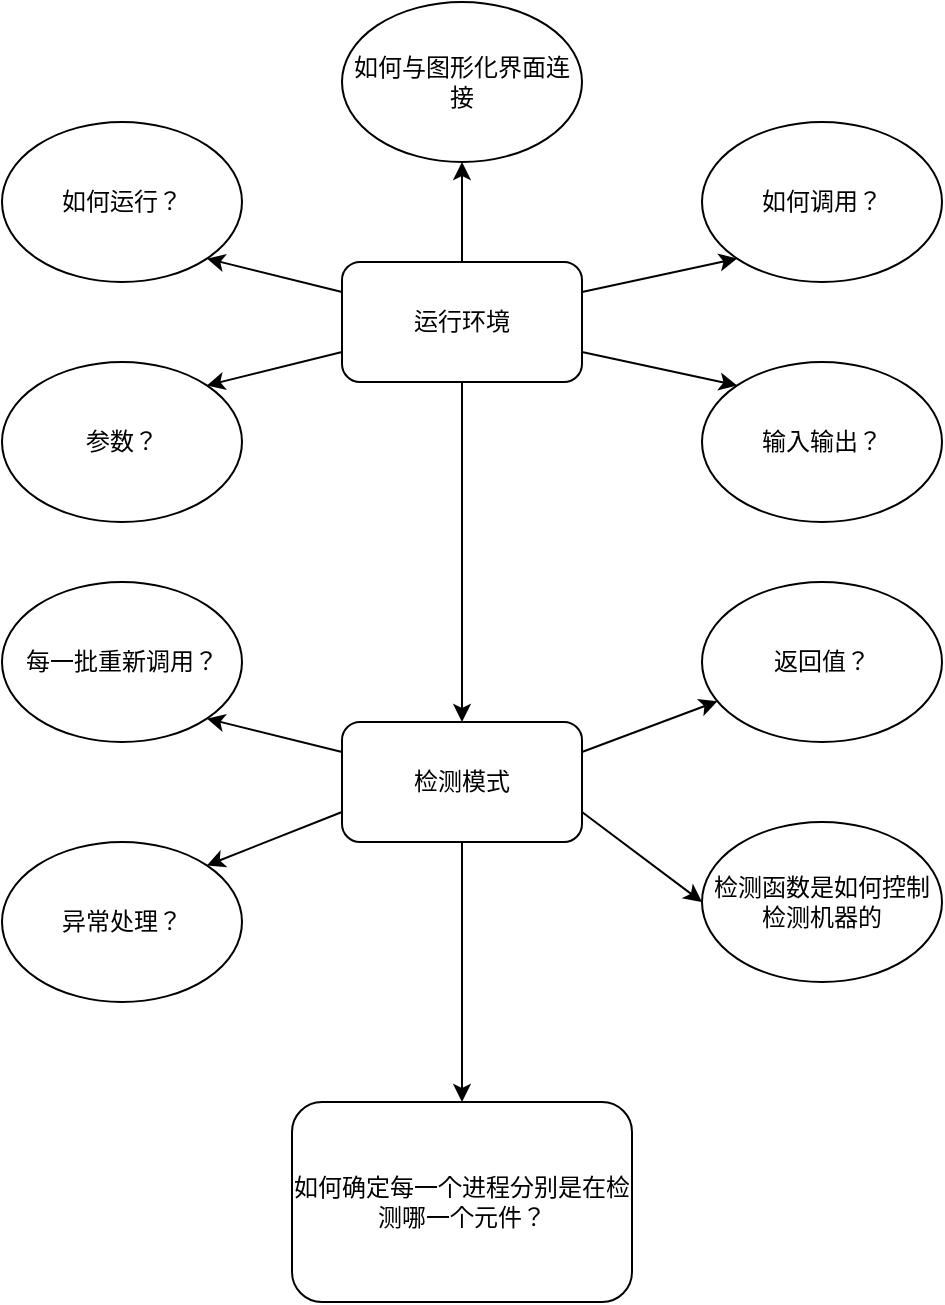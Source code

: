 <mxfile version="12.4.2" type="github" pages="1">
  <diagram id="vwRVSGRExoILKO8653nr" name="Page-1">
    <mxGraphModel dx="1422" dy="833" grid="1" gridSize="10" guides="1" tooltips="1" connect="1" arrows="1" fold="1" page="1" pageScale="1" pageWidth="827" pageHeight="1169" math="0" shadow="0">
      <root>
        <mxCell id="0"/>
        <mxCell id="1" parent="0"/>
        <mxCell id="nxdca8MpELLJALbLYks6-7" style="rounded=0;orthogonalLoop=1;jettySize=auto;html=1;exitX=0;exitY=0.25;exitDx=0;exitDy=0;entryX=1;entryY=1;entryDx=0;entryDy=0;" parent="1" source="nxdca8MpELLJALbLYks6-1" target="nxdca8MpELLJALbLYks6-2" edge="1">
          <mxGeometry relative="1" as="geometry"/>
        </mxCell>
        <mxCell id="nxdca8MpELLJALbLYks6-8" style="edgeStyle=none;rounded=0;orthogonalLoop=1;jettySize=auto;html=1;exitX=0;exitY=0.75;exitDx=0;exitDy=0;entryX=1;entryY=0;entryDx=0;entryDy=0;" parent="1" source="nxdca8MpELLJALbLYks6-1" target="nxdca8MpELLJALbLYks6-4" edge="1">
          <mxGeometry relative="1" as="geometry"/>
        </mxCell>
        <mxCell id="nxdca8MpELLJALbLYks6-9" style="edgeStyle=none;rounded=0;orthogonalLoop=1;jettySize=auto;html=1;exitX=1;exitY=0.25;exitDx=0;exitDy=0;entryX=0;entryY=1;entryDx=0;entryDy=0;" parent="1" source="nxdca8MpELLJALbLYks6-1" target="nxdca8MpELLJALbLYks6-3" edge="1">
          <mxGeometry relative="1" as="geometry"/>
        </mxCell>
        <mxCell id="nxdca8MpELLJALbLYks6-10" style="edgeStyle=none;rounded=0;orthogonalLoop=1;jettySize=auto;html=1;exitX=1;exitY=0.75;exitDx=0;exitDy=0;entryX=0;entryY=0;entryDx=0;entryDy=0;" parent="1" source="nxdca8MpELLJALbLYks6-1" target="nxdca8MpELLJALbLYks6-5" edge="1">
          <mxGeometry relative="1" as="geometry"/>
        </mxCell>
        <mxCell id="nxdca8MpELLJALbLYks6-12" style="edgeStyle=none;rounded=0;orthogonalLoop=1;jettySize=auto;html=1;" parent="1" source="nxdca8MpELLJALbLYks6-1" target="nxdca8MpELLJALbLYks6-11" edge="1">
          <mxGeometry relative="1" as="geometry"/>
        </mxCell>
        <mxCell id="nxdca8MpELLJALbLYks6-24" style="edgeStyle=none;rounded=0;orthogonalLoop=1;jettySize=auto;html=1;entryX=0.5;entryY=1;entryDx=0;entryDy=0;" parent="1" source="nxdca8MpELLJALbLYks6-1" target="nxdca8MpELLJALbLYks6-23" edge="1">
          <mxGeometry relative="1" as="geometry"/>
        </mxCell>
        <mxCell id="nxdca8MpELLJALbLYks6-1" value="运行环境" style="rounded=1;whiteSpace=wrap;html=1;" parent="1" vertex="1">
          <mxGeometry x="360" y="140" width="120" height="60" as="geometry"/>
        </mxCell>
        <mxCell id="nxdca8MpELLJALbLYks6-2" value="如何运行？" style="ellipse;whiteSpace=wrap;html=1;" parent="1" vertex="1">
          <mxGeometry x="190" y="70" width="120" height="80" as="geometry"/>
        </mxCell>
        <mxCell id="nxdca8MpELLJALbLYks6-3" value="如何调用？" style="ellipse;whiteSpace=wrap;html=1;" parent="1" vertex="1">
          <mxGeometry x="540" y="70" width="120" height="80" as="geometry"/>
        </mxCell>
        <mxCell id="nxdca8MpELLJALbLYks6-4" value="参数？" style="ellipse;whiteSpace=wrap;html=1;" parent="1" vertex="1">
          <mxGeometry x="190" y="190" width="120" height="80" as="geometry"/>
        </mxCell>
        <mxCell id="nxdca8MpELLJALbLYks6-5" value="输入输出？" style="ellipse;whiteSpace=wrap;html=1;" parent="1" vertex="1">
          <mxGeometry x="540" y="190" width="120" height="80" as="geometry"/>
        </mxCell>
        <mxCell id="nxdca8MpELLJALbLYks6-15" style="edgeStyle=none;rounded=0;orthogonalLoop=1;jettySize=auto;html=1;exitX=0;exitY=0.25;exitDx=0;exitDy=0;entryX=1;entryY=1;entryDx=0;entryDy=0;" parent="1" source="nxdca8MpELLJALbLYks6-11" target="nxdca8MpELLJALbLYks6-13" edge="1">
          <mxGeometry relative="1" as="geometry"/>
        </mxCell>
        <mxCell id="nxdca8MpELLJALbLYks6-16" style="edgeStyle=none;rounded=0;orthogonalLoop=1;jettySize=auto;html=1;exitX=1;exitY=0.25;exitDx=0;exitDy=0;" parent="1" source="nxdca8MpELLJALbLYks6-11" target="nxdca8MpELLJALbLYks6-14" edge="1">
          <mxGeometry relative="1" as="geometry"/>
        </mxCell>
        <mxCell id="nxdca8MpELLJALbLYks6-18" style="edgeStyle=none;rounded=0;orthogonalLoop=1;jettySize=auto;html=1;exitX=0;exitY=0.75;exitDx=0;exitDy=0;entryX=1;entryY=0;entryDx=0;entryDy=0;" parent="1" source="nxdca8MpELLJALbLYks6-11" target="nxdca8MpELLJALbLYks6-17" edge="1">
          <mxGeometry relative="1" as="geometry"/>
        </mxCell>
        <mxCell id="nxdca8MpELLJALbLYks6-22" style="edgeStyle=none;rounded=0;orthogonalLoop=1;jettySize=auto;html=1;entryX=0.5;entryY=0;entryDx=0;entryDy=0;" parent="1" source="nxdca8MpELLJALbLYks6-11" target="nxdca8MpELLJALbLYks6-21" edge="1">
          <mxGeometry relative="1" as="geometry"/>
        </mxCell>
        <mxCell id="Npyv3VNdZJ8Ltorn8kkY-2" style="rounded=0;orthogonalLoop=1;jettySize=auto;html=1;exitX=1;exitY=0.75;exitDx=0;exitDy=0;entryX=0;entryY=0.5;entryDx=0;entryDy=0;" edge="1" parent="1" source="nxdca8MpELLJALbLYks6-11" target="Npyv3VNdZJ8Ltorn8kkY-1">
          <mxGeometry relative="1" as="geometry"/>
        </mxCell>
        <mxCell id="nxdca8MpELLJALbLYks6-11" value="检测模式" style="rounded=1;whiteSpace=wrap;html=1;" parent="1" vertex="1">
          <mxGeometry x="360" y="370" width="120" height="60" as="geometry"/>
        </mxCell>
        <mxCell id="nxdca8MpELLJALbLYks6-13" value="每一批重新调用？" style="ellipse;whiteSpace=wrap;html=1;" parent="1" vertex="1">
          <mxGeometry x="190" y="300" width="120" height="80" as="geometry"/>
        </mxCell>
        <mxCell id="nxdca8MpELLJALbLYks6-14" value="返回值？" style="ellipse;whiteSpace=wrap;html=1;" parent="1" vertex="1">
          <mxGeometry x="540" y="300" width="120" height="80" as="geometry"/>
        </mxCell>
        <mxCell id="nxdca8MpELLJALbLYks6-17" value="异常处理？" style="ellipse;whiteSpace=wrap;html=1;" parent="1" vertex="1">
          <mxGeometry x="190" y="430" width="120" height="80" as="geometry"/>
        </mxCell>
        <mxCell id="nxdca8MpELLJALbLYks6-21" value="如何确定每一个进程分别是在检测哪一个元件？" style="rounded=1;whiteSpace=wrap;html=1;" parent="1" vertex="1">
          <mxGeometry x="335" y="560" width="170" height="100" as="geometry"/>
        </mxCell>
        <mxCell id="nxdca8MpELLJALbLYks6-23" value="如何与图形化界面连接" style="ellipse;whiteSpace=wrap;html=1;" parent="1" vertex="1">
          <mxGeometry x="360" y="10" width="120" height="80" as="geometry"/>
        </mxCell>
        <mxCell id="Npyv3VNdZJ8Ltorn8kkY-1" value="检测函数是如何控制检测机器的" style="ellipse;whiteSpace=wrap;html=1;" vertex="1" parent="1">
          <mxGeometry x="540" y="420" width="120" height="80" as="geometry"/>
        </mxCell>
      </root>
    </mxGraphModel>
  </diagram>
</mxfile>

